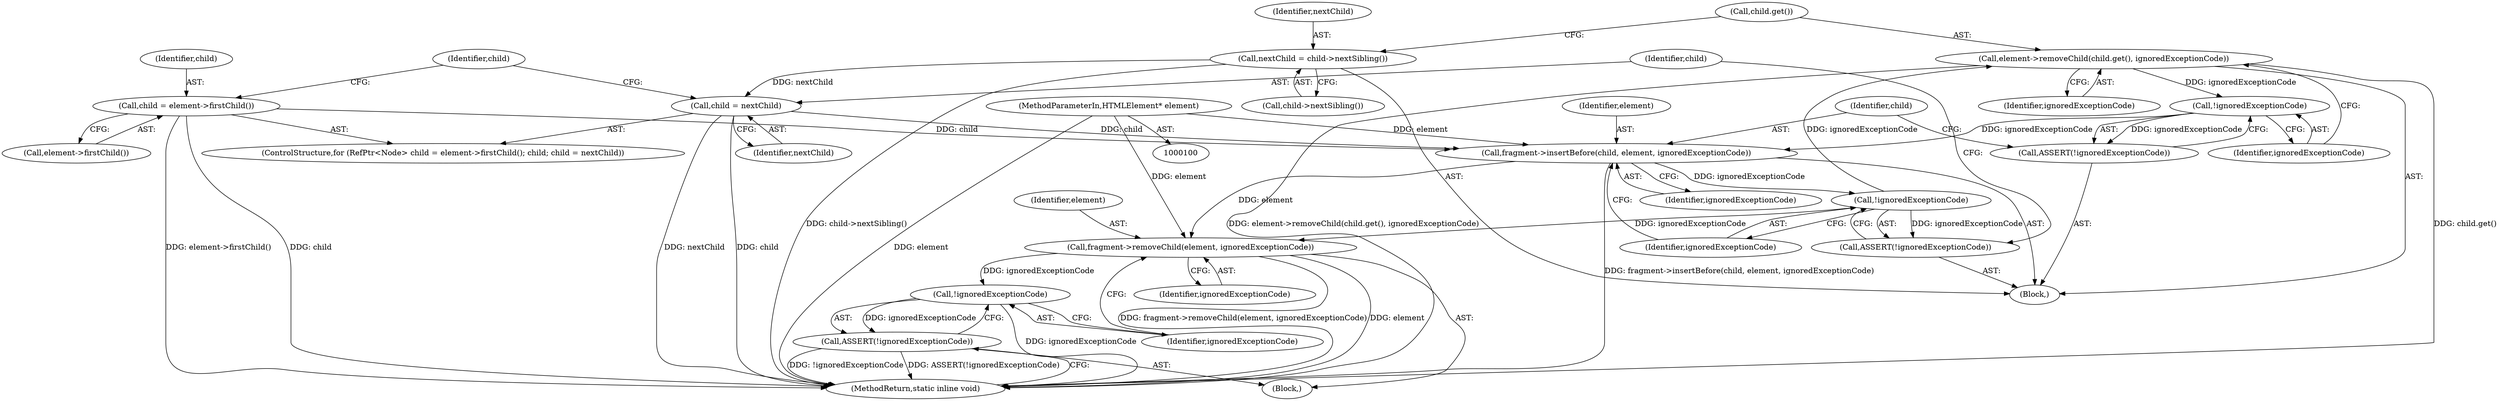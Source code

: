 digraph "1_Chrome_73edae623529f04c668268de49d00324b96166a2_1@API" {
"1000119" [label="(Call,element->removeChild(child.get(), ignoredExceptionCode))"];
"1000130" [label="(Call,!ignoredExceptionCode)"];
"1000125" [label="(Call,fragment->insertBefore(child, element, ignoredExceptionCode))"];
"1000112" [label="(Call,child = nextChild)"];
"1000116" [label="(Call,nextChild = child->nextSibling())"];
"1000108" [label="(Call,child = element->firstChild())"];
"1000102" [label="(MethodParameterIn,HTMLElement* element)"];
"1000123" [label="(Call,!ignoredExceptionCode)"];
"1000119" [label="(Call,element->removeChild(child.get(), ignoredExceptionCode))"];
"1000122" [label="(Call,ASSERT(!ignoredExceptionCode))"];
"1000129" [label="(Call,ASSERT(!ignoredExceptionCode))"];
"1000132" [label="(Call,fragment->removeChild(element, ignoredExceptionCode))"];
"1000136" [label="(Call,!ignoredExceptionCode)"];
"1000135" [label="(Call,ASSERT(!ignoredExceptionCode))"];
"1000116" [label="(Call,nextChild = child->nextSibling())"];
"1000133" [label="(Identifier,element)"];
"1000124" [label="(Identifier,ignoredExceptionCode)"];
"1000114" [label="(Identifier,nextChild)"];
"1000128" [label="(Identifier,ignoredExceptionCode)"];
"1000137" [label="(Identifier,ignoredExceptionCode)"];
"1000134" [label="(Identifier,ignoredExceptionCode)"];
"1000118" [label="(Call,child->nextSibling())"];
"1000123" [label="(Call,!ignoredExceptionCode)"];
"1000125" [label="(Call,fragment->insertBefore(child, element, ignoredExceptionCode))"];
"1000115" [label="(Block,)"];
"1000119" [label="(Call,element->removeChild(child.get(), ignoredExceptionCode))"];
"1000120" [label="(Call,child.get())"];
"1000110" [label="(Call,element->firstChild())"];
"1000129" [label="(Call,ASSERT(!ignoredExceptionCode))"];
"1000138" [label="(MethodReturn,static inline void)"];
"1000108" [label="(Call,child = element->firstChild())"];
"1000127" [label="(Identifier,element)"];
"1000126" [label="(Identifier,child)"];
"1000130" [label="(Call,!ignoredExceptionCode)"];
"1000117" [label="(Identifier,nextChild)"];
"1000135" [label="(Call,ASSERT(!ignoredExceptionCode))"];
"1000103" [label="(Block,)"];
"1000121" [label="(Identifier,ignoredExceptionCode)"];
"1000112" [label="(Call,child = nextChild)"];
"1000106" [label="(ControlStructure,for (RefPtr<Node> child = element->firstChild(); child; child = nextChild))"];
"1000111" [label="(Identifier,child)"];
"1000102" [label="(MethodParameterIn,HTMLElement* element)"];
"1000113" [label="(Identifier,child)"];
"1000109" [label="(Identifier,child)"];
"1000132" [label="(Call,fragment->removeChild(element, ignoredExceptionCode))"];
"1000122" [label="(Call,ASSERT(!ignoredExceptionCode))"];
"1000131" [label="(Identifier,ignoredExceptionCode)"];
"1000136" [label="(Call,!ignoredExceptionCode)"];
"1000119" -> "1000115"  [label="AST: "];
"1000119" -> "1000121"  [label="CFG: "];
"1000120" -> "1000119"  [label="AST: "];
"1000121" -> "1000119"  [label="AST: "];
"1000124" -> "1000119"  [label="CFG: "];
"1000119" -> "1000138"  [label="DDG: element->removeChild(child.get(), ignoredExceptionCode)"];
"1000119" -> "1000138"  [label="DDG: child.get()"];
"1000130" -> "1000119"  [label="DDG: ignoredExceptionCode"];
"1000119" -> "1000123"  [label="DDG: ignoredExceptionCode"];
"1000130" -> "1000129"  [label="AST: "];
"1000130" -> "1000131"  [label="CFG: "];
"1000131" -> "1000130"  [label="AST: "];
"1000129" -> "1000130"  [label="CFG: "];
"1000130" -> "1000129"  [label="DDG: ignoredExceptionCode"];
"1000125" -> "1000130"  [label="DDG: ignoredExceptionCode"];
"1000130" -> "1000132"  [label="DDG: ignoredExceptionCode"];
"1000125" -> "1000115"  [label="AST: "];
"1000125" -> "1000128"  [label="CFG: "];
"1000126" -> "1000125"  [label="AST: "];
"1000127" -> "1000125"  [label="AST: "];
"1000128" -> "1000125"  [label="AST: "];
"1000131" -> "1000125"  [label="CFG: "];
"1000125" -> "1000138"  [label="DDG: fragment->insertBefore(child, element, ignoredExceptionCode)"];
"1000112" -> "1000125"  [label="DDG: child"];
"1000108" -> "1000125"  [label="DDG: child"];
"1000102" -> "1000125"  [label="DDG: element"];
"1000123" -> "1000125"  [label="DDG: ignoredExceptionCode"];
"1000125" -> "1000132"  [label="DDG: element"];
"1000112" -> "1000106"  [label="AST: "];
"1000112" -> "1000114"  [label="CFG: "];
"1000113" -> "1000112"  [label="AST: "];
"1000114" -> "1000112"  [label="AST: "];
"1000111" -> "1000112"  [label="CFG: "];
"1000112" -> "1000138"  [label="DDG: nextChild"];
"1000112" -> "1000138"  [label="DDG: child"];
"1000116" -> "1000112"  [label="DDG: nextChild"];
"1000116" -> "1000115"  [label="AST: "];
"1000116" -> "1000118"  [label="CFG: "];
"1000117" -> "1000116"  [label="AST: "];
"1000118" -> "1000116"  [label="AST: "];
"1000120" -> "1000116"  [label="CFG: "];
"1000116" -> "1000138"  [label="DDG: child->nextSibling()"];
"1000108" -> "1000106"  [label="AST: "];
"1000108" -> "1000110"  [label="CFG: "];
"1000109" -> "1000108"  [label="AST: "];
"1000110" -> "1000108"  [label="AST: "];
"1000111" -> "1000108"  [label="CFG: "];
"1000108" -> "1000138"  [label="DDG: element->firstChild()"];
"1000108" -> "1000138"  [label="DDG: child"];
"1000102" -> "1000100"  [label="AST: "];
"1000102" -> "1000138"  [label="DDG: element"];
"1000102" -> "1000132"  [label="DDG: element"];
"1000123" -> "1000122"  [label="AST: "];
"1000123" -> "1000124"  [label="CFG: "];
"1000124" -> "1000123"  [label="AST: "];
"1000122" -> "1000123"  [label="CFG: "];
"1000123" -> "1000122"  [label="DDG: ignoredExceptionCode"];
"1000122" -> "1000115"  [label="AST: "];
"1000126" -> "1000122"  [label="CFG: "];
"1000129" -> "1000115"  [label="AST: "];
"1000113" -> "1000129"  [label="CFG: "];
"1000132" -> "1000103"  [label="AST: "];
"1000132" -> "1000134"  [label="CFG: "];
"1000133" -> "1000132"  [label="AST: "];
"1000134" -> "1000132"  [label="AST: "];
"1000137" -> "1000132"  [label="CFG: "];
"1000132" -> "1000138"  [label="DDG: fragment->removeChild(element, ignoredExceptionCode)"];
"1000132" -> "1000138"  [label="DDG: element"];
"1000132" -> "1000136"  [label="DDG: ignoredExceptionCode"];
"1000136" -> "1000135"  [label="AST: "];
"1000136" -> "1000137"  [label="CFG: "];
"1000137" -> "1000136"  [label="AST: "];
"1000135" -> "1000136"  [label="CFG: "];
"1000136" -> "1000138"  [label="DDG: ignoredExceptionCode"];
"1000136" -> "1000135"  [label="DDG: ignoredExceptionCode"];
"1000135" -> "1000103"  [label="AST: "];
"1000138" -> "1000135"  [label="CFG: "];
"1000135" -> "1000138"  [label="DDG: !ignoredExceptionCode"];
"1000135" -> "1000138"  [label="DDG: ASSERT(!ignoredExceptionCode)"];
}
